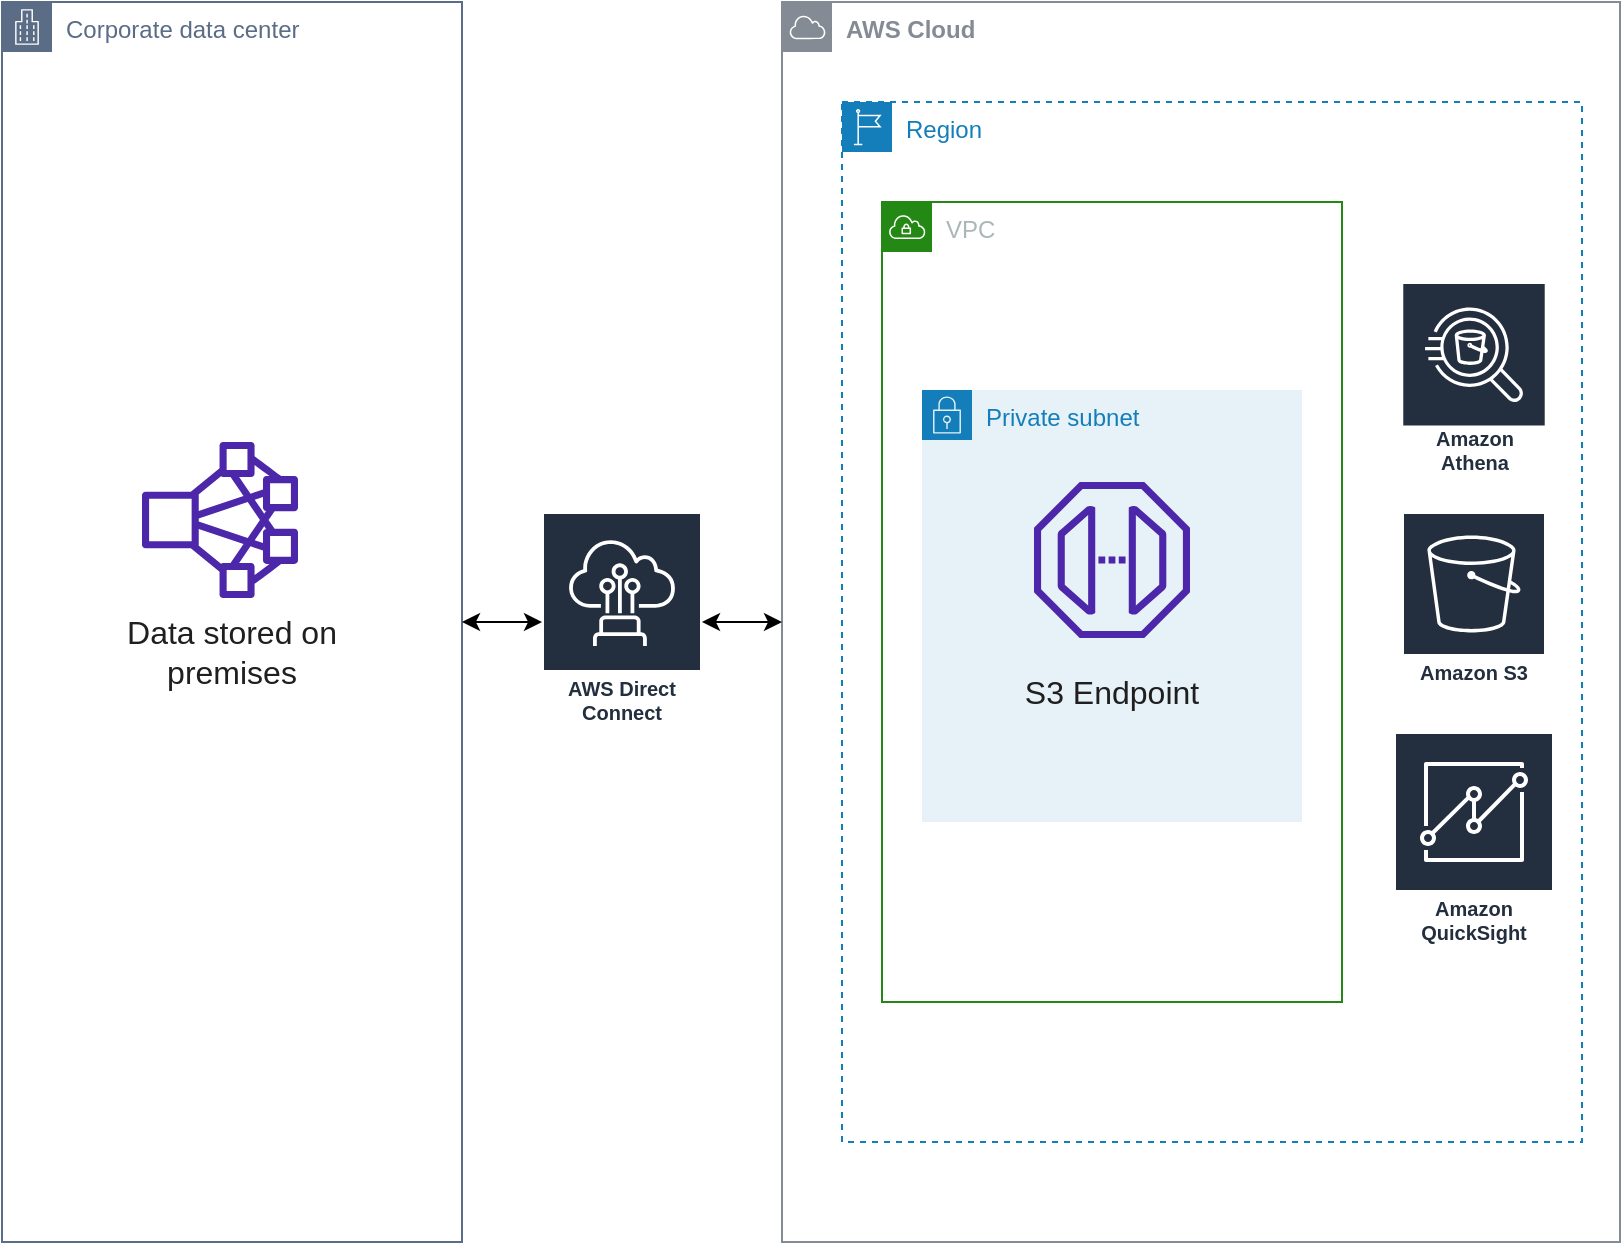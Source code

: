 <mxfile version="20.6.2" type="github">
  <diagram id="0KVzS3gzruAa5SCd7N2P" name="Page-1">
    <mxGraphModel dx="1186" dy="762" grid="1" gridSize="10" guides="1" tooltips="1" connect="1" arrows="1" fold="1" page="1" pageScale="1" pageWidth="827" pageHeight="1169" math="0" shadow="0">
      <root>
        <mxCell id="0" />
        <mxCell id="1" parent="0" />
        <mxCell id="hv5cUMv6Dfn7MdZd3gP0-1" value="&lt;b&gt;AWS Cloud&lt;/b&gt;" style="sketch=0;outlineConnect=0;gradientColor=none;html=1;whiteSpace=wrap;fontSize=12;fontStyle=0;shape=mxgraph.aws4.group;grIcon=mxgraph.aws4.group_aws_cloud;strokeColor=#858B94;fillColor=none;verticalAlign=top;align=left;spacingLeft=30;fontColor=#858B94;dashed=0;" parent="1" vertex="1">
          <mxGeometry x="400" y="100" width="419" height="620" as="geometry" />
        </mxCell>
        <mxCell id="hv5cUMv6Dfn7MdZd3gP0-86" value="Region" style="points=[[0,0],[0.25,0],[0.5,0],[0.75,0],[1,0],[1,0.25],[1,0.5],[1,0.75],[1,1],[0.75,1],[0.5,1],[0.25,1],[0,1],[0,0.75],[0,0.5],[0,0.25]];outlineConnect=0;gradientColor=none;html=1;whiteSpace=wrap;fontSize=12;fontStyle=0;container=1;pointerEvents=0;collapsible=0;recursiveResize=0;shape=mxgraph.aws4.group;grIcon=mxgraph.aws4.group_region;strokeColor=#147EBA;fillColor=none;verticalAlign=top;align=left;spacingLeft=30;fontColor=#147EBA;dashed=1;" parent="1" vertex="1">
          <mxGeometry x="430" y="150" width="370" height="520" as="geometry" />
        </mxCell>
        <mxCell id="hv5cUMv6Dfn7MdZd3gP0-87" value="VPC" style="points=[[0,0],[0.25,0],[0.5,0],[0.75,0],[1,0],[1,0.25],[1,0.5],[1,0.75],[1,1],[0.75,1],[0.5,1],[0.25,1],[0,1],[0,0.75],[0,0.5],[0,0.25]];outlineConnect=0;gradientColor=none;html=1;whiteSpace=wrap;fontSize=12;fontStyle=0;container=1;pointerEvents=0;collapsible=0;recursiveResize=0;shape=mxgraph.aws4.group;grIcon=mxgraph.aws4.group_vpc;strokeColor=#248814;fillColor=none;verticalAlign=top;align=left;spacingLeft=30;fontColor=#AAB7B8;dashed=0;" parent="hv5cUMv6Dfn7MdZd3gP0-86" vertex="1">
          <mxGeometry x="20" y="50" width="230" height="400" as="geometry" />
        </mxCell>
        <mxCell id="bt1ztzc81OhMpk3LV-u5-9" value="Private subnet" style="points=[[0,0],[0.25,0],[0.5,0],[0.75,0],[1,0],[1,0.25],[1,0.5],[1,0.75],[1,1],[0.75,1],[0.5,1],[0.25,1],[0,1],[0,0.75],[0,0.5],[0,0.25]];outlineConnect=0;gradientColor=none;html=1;whiteSpace=wrap;fontSize=12;fontStyle=0;container=1;pointerEvents=0;collapsible=0;recursiveResize=0;shape=mxgraph.aws4.group;grIcon=mxgraph.aws4.group_security_group;grStroke=0;strokeColor=#147EBA;fillColor=#E6F2F8;verticalAlign=top;align=left;spacingLeft=30;fontColor=#147EBA;dashed=0;" vertex="1" parent="hv5cUMv6Dfn7MdZd3gP0-87">
          <mxGeometry x="20" y="94" width="190" height="216" as="geometry" />
        </mxCell>
        <mxCell id="bt1ztzc81OhMpk3LV-u5-6" value="" style="sketch=0;outlineConnect=0;fontColor=#232F3E;gradientColor=none;fillColor=#4D27AA;strokeColor=none;dashed=0;verticalLabelPosition=bottom;verticalAlign=top;align=center;html=1;fontSize=12;fontStyle=0;aspect=fixed;pointerEvents=1;shape=mxgraph.aws4.endpoint;" vertex="1" parent="bt1ztzc81OhMpk3LV-u5-9">
          <mxGeometry x="56" y="46" width="78" height="78" as="geometry" />
        </mxCell>
        <mxCell id="bt1ztzc81OhMpk3LV-u5-7" value="&lt;div style=&quot;&quot;&gt;&lt;span style=&quot;background-color: initial; font-size: 16px;&quot;&gt;&lt;font face=&quot;Source Sans Pro, Arial, sans-serif&quot; color=&quot;#1f1f1f&quot;&gt;S3 Endpoint&lt;/font&gt;&lt;/span&gt;&lt;/div&gt;" style="text;html=1;strokeColor=none;fillColor=none;align=center;verticalAlign=middle;whiteSpace=wrap;rounded=0;" vertex="1" parent="hv5cUMv6Dfn7MdZd3gP0-87">
          <mxGeometry x="56" y="230" width="118" height="30" as="geometry" />
        </mxCell>
        <mxCell id="bt1ztzc81OhMpk3LV-u5-3" value="Amazon QuickSight" style="sketch=0;outlineConnect=0;fontColor=#232F3E;gradientColor=none;strokeColor=#ffffff;fillColor=#232F3E;dashed=0;verticalLabelPosition=middle;verticalAlign=bottom;align=center;html=1;whiteSpace=wrap;fontSize=10;fontStyle=1;spacing=3;shape=mxgraph.aws4.productIcon;prIcon=mxgraph.aws4.quicksight;" vertex="1" parent="hv5cUMv6Dfn7MdZd3gP0-86">
          <mxGeometry x="276" y="315" width="80" height="110" as="geometry" />
        </mxCell>
        <mxCell id="bt1ztzc81OhMpk3LV-u5-8" value="Amazon Athena" style="sketch=0;outlineConnect=0;fontColor=#232F3E;gradientColor=none;strokeColor=#ffffff;fillColor=#232F3E;dashed=0;verticalLabelPosition=middle;verticalAlign=bottom;align=center;html=1;whiteSpace=wrap;fontSize=10;fontStyle=1;spacing=3;shape=mxgraph.aws4.productIcon;prIcon=mxgraph.aws4.athena;" vertex="1" parent="hv5cUMv6Dfn7MdZd3gP0-86">
          <mxGeometry x="279.63" y="90" width="72.73" height="100" as="geometry" />
        </mxCell>
        <mxCell id="hv5cUMv6Dfn7MdZd3gP0-88" value="Amazon S3" style="sketch=0;outlineConnect=0;fontColor=#232F3E;gradientColor=none;strokeColor=#ffffff;fillColor=#232F3E;dashed=0;verticalLabelPosition=middle;verticalAlign=bottom;align=center;html=1;whiteSpace=wrap;fontSize=10;fontStyle=1;spacing=3;shape=mxgraph.aws4.productIcon;prIcon=mxgraph.aws4.s3;" parent="1" vertex="1">
          <mxGeometry x="710" y="355" width="72" height="90" as="geometry" />
        </mxCell>
        <mxCell id="hv5cUMv6Dfn7MdZd3gP0-89" value="Corporate data center" style="points=[[0,0],[0.25,0],[0.5,0],[0.75,0],[1,0],[1,0.25],[1,0.5],[1,0.75],[1,1],[0.75,1],[0.5,1],[0.25,1],[0,1],[0,0.75],[0,0.5],[0,0.25]];outlineConnect=0;gradientColor=none;html=1;whiteSpace=wrap;fontSize=12;fontStyle=0;container=1;pointerEvents=0;collapsible=0;recursiveResize=0;shape=mxgraph.aws4.group;grIcon=mxgraph.aws4.group_corporate_data_center;strokeColor=#5A6C86;fillColor=none;verticalAlign=top;align=left;spacingLeft=30;fontColor=#5A6C86;dashed=0;" parent="1" vertex="1">
          <mxGeometry x="10" y="100" width="230" height="620" as="geometry" />
        </mxCell>
        <mxCell id="bt1ztzc81OhMpk3LV-u5-4" value="" style="sketch=0;outlineConnect=0;fontColor=#232F3E;gradientColor=none;fillColor=#4D27AA;strokeColor=none;dashed=0;verticalLabelPosition=bottom;verticalAlign=top;align=center;html=1;fontSize=12;fontStyle=0;aspect=fixed;pointerEvents=1;shape=mxgraph.aws4.cluster;" vertex="1" parent="hv5cUMv6Dfn7MdZd3gP0-89">
          <mxGeometry x="70" y="220" width="78" height="78" as="geometry" />
        </mxCell>
        <mxCell id="bt1ztzc81OhMpk3LV-u5-5" value="&lt;div style=&quot;&quot;&gt;&lt;span style=&quot;background-color: initial; font-size: 16px;&quot;&gt;&lt;font face=&quot;Source Sans Pro, Arial, sans-serif&quot; color=&quot;#1f1f1f&quot;&gt;Data stored on premises&lt;/font&gt;&lt;/span&gt;&lt;/div&gt;" style="text;html=1;strokeColor=none;fillColor=none;align=center;verticalAlign=middle;whiteSpace=wrap;rounded=0;" vertex="1" parent="hv5cUMv6Dfn7MdZd3gP0-89">
          <mxGeometry x="56" y="310" width="118" height="30" as="geometry" />
        </mxCell>
        <mxCell id="hv5cUMv6Dfn7MdZd3gP0-90" value="AWS Direct Connect" style="sketch=0;outlineConnect=0;fontColor=#232F3E;gradientColor=none;strokeColor=#ffffff;fillColor=#232F3E;dashed=0;verticalLabelPosition=middle;verticalAlign=bottom;align=center;html=1;whiteSpace=wrap;fontSize=10;fontStyle=1;spacing=3;shape=mxgraph.aws4.productIcon;prIcon=mxgraph.aws4.direct_connect;" parent="1" vertex="1">
          <mxGeometry x="280" y="355" width="80" height="110" as="geometry" />
        </mxCell>
        <mxCell id="hv5cUMv6Dfn7MdZd3gP0-93" value="" style="endArrow=classic;startArrow=classic;html=1;rounded=0;exitX=1;exitY=0.5;exitDx=0;exitDy=0;" parent="1" source="hv5cUMv6Dfn7MdZd3gP0-89" target="hv5cUMv6Dfn7MdZd3gP0-90" edge="1">
          <mxGeometry width="50" height="50" relative="1" as="geometry">
            <mxPoint x="295" y="527" as="sourcePoint" />
            <mxPoint x="345" y="477" as="targetPoint" />
          </mxGeometry>
        </mxCell>
        <mxCell id="hv5cUMv6Dfn7MdZd3gP0-94" value="" style="endArrow=classic;startArrow=classic;html=1;rounded=0;" parent="1" source="hv5cUMv6Dfn7MdZd3gP0-90" target="hv5cUMv6Dfn7MdZd3gP0-1" edge="1">
          <mxGeometry width="50" height="50" relative="1" as="geometry">
            <mxPoint x="347" y="420" as="sourcePoint" />
            <mxPoint x="387" y="420" as="targetPoint" />
          </mxGeometry>
        </mxCell>
      </root>
    </mxGraphModel>
  </diagram>
</mxfile>
